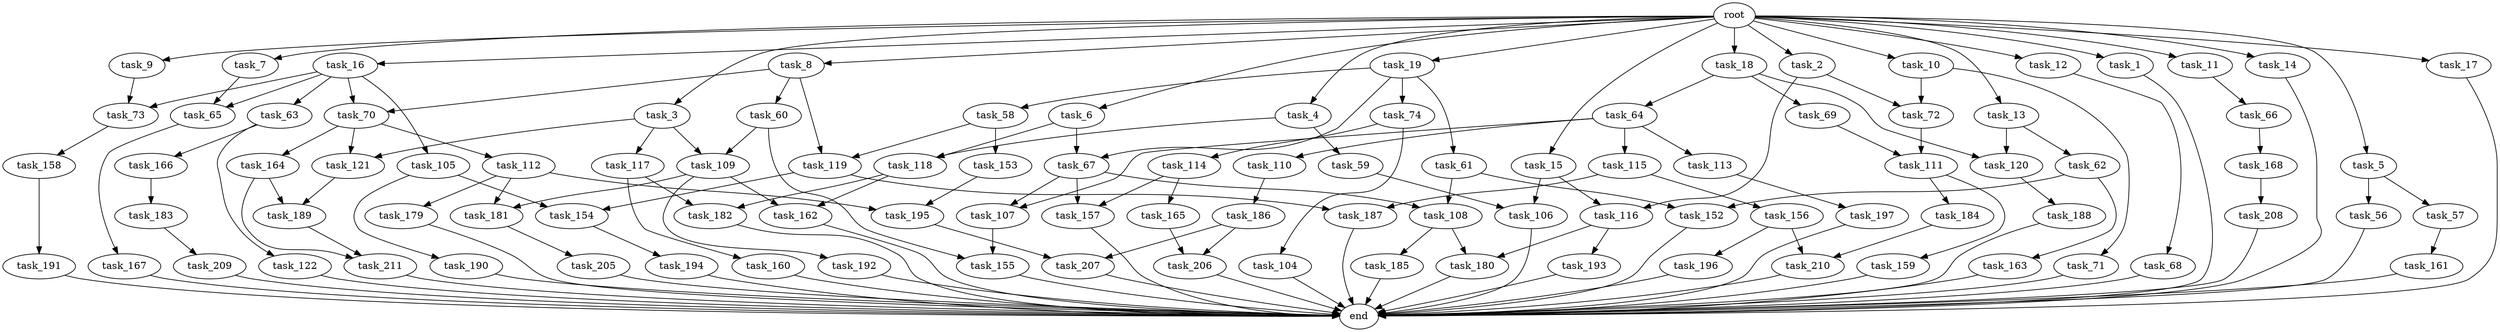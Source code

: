 digraph G {
  task_207 [size="841813590.016000"];
  task_192 [size="420906795.008000"];
  task_16 [size="1.024000"];
  task_57 [size="214748364.800000"];
  task_168 [size="549755813.888000"];
  task_155 [size="996432412.672000"];
  task_158 [size="34359738.368000"];
  task_19 [size="1.024000"];
  task_12 [size="1.024000"];
  task_190 [size="77309411.328000"];
  task_119 [size="1073741824.000000"];
  task_13 [size="1.024000"];
  task_11 [size="1.024000"];
  task_113 [size="309237645.312000"];
  task_68 [size="309237645.312000"];
  task_111 [size="687194767.360000"];
  task_58 [size="214748364.800000"];
  task_117 [size="858993459.200000"];
  task_162 [size="730144440.320000"];
  task_66 [size="137438953.472000"];
  task_62 [size="858993459.200000"];
  task_189 [size="1717986918.400000"];
  task_8 [size="1.024000"];
  task_186 [size="77309411.328000"];
  task_108 [size="523986010.112000"];
  task_156 [size="309237645.312000"];
  task_72 [size="970662608.896000"];
  task_185 [size="858993459.200000"];
  task_63 [size="309237645.312000"];
  task_180 [size="1408749273.088000"];
  root [size="0.000000"];
  task_107 [size="523986010.112000"];
  task_104 [size="137438953.472000"];
  task_7 [size="1.024000"];
  task_74 [size="214748364.800000"];
  task_191 [size="549755813.888000"];
  task_1 [size="1.024000"];
  task_152 [size="730144440.320000"];
  task_106 [size="292057776.128000"];
  task_157 [size="635655159.808000"];
  task_167 [size="695784701.952000"];
  task_184 [size="549755813.888000"];
  task_115 [size="309237645.312000"];
  task_210 [size="1099511627.776000"];
  task_195 [size="498216206.336000"];
  task_209 [size="858993459.200000"];
  task_110 [size="309237645.312000"];
  task_179 [size="420906795.008000"];
  task_4 [size="1.024000"];
  task_182 [size="618475290.624000"];
  task_18 [size="1.024000"];
  task_112 [size="214748364.800000"];
  task_65 [size="858993459.200000"];
  task_69 [size="549755813.888000"];
  task_208 [size="309237645.312000"];
  task_59 [size="695784701.952000"];
  task_188 [size="137438953.472000"];
  task_159 [size="549755813.888000"];
  task_61 [size="214748364.800000"];
  task_73 [size="523986010.112000"];
  task_114 [size="137438953.472000"];
  task_10 [size="1.024000"];
  task_14 [size="1.024000"];
  task_163 [size="420906795.008000"];
  task_6 [size="1.024000"];
  task_187 [size="446676598.784000"];
  task_153 [size="214748364.800000"];
  task_118 [size="1116691496.960000"];
  task_64 [size="549755813.888000"];
  task_121 [size="1073741824.000000"];
  task_15 [size="1.024000"];
  end [size="0.000000"];
  task_164 [size="214748364.800000"];
  task_211 [size="1168231104.512000"];
  task_196 [size="549755813.888000"];
  task_70 [size="1168231104.512000"];
  task_160 [size="309237645.312000"];
  task_193 [size="549755813.888000"];
  task_5 [size="1.024000"];
  task_3 [size="1.024000"];
  task_181 [size="841813590.016000"];
  task_183 [size="695784701.952000"];
  task_71 [size="420906795.008000"];
  task_197 [size="77309411.328000"];
  task_105 [size="309237645.312000"];
  task_194 [size="34359738.368000"];
  task_109 [size="1717986918.400000"];
  task_60 [size="858993459.200000"];
  task_154 [size="214748364.800000"];
  task_9 [size="1.024000"];
  task_120 [size="1408749273.088000"];
  task_2 [size="1.024000"];
  task_166 [size="214748364.800000"];
  task_67 [size="635655159.808000"];
  task_161 [size="309237645.312000"];
  task_17 [size="1.024000"];
  task_122 [size="214748364.800000"];
  task_165 [size="420906795.008000"];
  task_205 [size="77309411.328000"];
  task_116 [size="627065225.216000"];
  task_56 [size="214748364.800000"];
  task_206 [size="1279900254.208000"];

  task_207 -> end [size="1.000000"];
  task_192 -> end [size="1.000000"];
  task_16 -> task_70 [size="301989888.000000"];
  task_16 -> task_73 [size="301989888.000000"];
  task_16 -> task_105 [size="301989888.000000"];
  task_16 -> task_63 [size="301989888.000000"];
  task_16 -> task_65 [size="301989888.000000"];
  task_57 -> task_161 [size="301989888.000000"];
  task_168 -> task_208 [size="301989888.000000"];
  task_155 -> end [size="1.000000"];
  task_158 -> task_191 [size="536870912.000000"];
  task_19 -> task_61 [size="209715200.000000"];
  task_19 -> task_58 [size="209715200.000000"];
  task_19 -> task_67 [size="209715200.000000"];
  task_19 -> task_74 [size="209715200.000000"];
  task_12 -> task_68 [size="301989888.000000"];
  task_190 -> end [size="1.000000"];
  task_119 -> task_187 [size="134217728.000000"];
  task_119 -> task_154 [size="134217728.000000"];
  task_13 -> task_62 [size="838860800.000000"];
  task_13 -> task_120 [size="838860800.000000"];
  task_11 -> task_66 [size="134217728.000000"];
  task_113 -> task_197 [size="75497472.000000"];
  task_68 -> end [size="1.000000"];
  task_111 -> task_159 [size="536870912.000000"];
  task_111 -> task_184 [size="536870912.000000"];
  task_58 -> task_119 [size="209715200.000000"];
  task_58 -> task_153 [size="209715200.000000"];
  task_117 -> task_160 [size="301989888.000000"];
  task_117 -> task_182 [size="301989888.000000"];
  task_162 -> end [size="1.000000"];
  task_66 -> task_168 [size="536870912.000000"];
  task_62 -> task_163 [size="411041792.000000"];
  task_62 -> task_152 [size="411041792.000000"];
  task_189 -> task_211 [size="301989888.000000"];
  task_8 -> task_70 [size="838860800.000000"];
  task_8 -> task_119 [size="838860800.000000"];
  task_8 -> task_60 [size="838860800.000000"];
  task_186 -> task_207 [size="411041792.000000"];
  task_186 -> task_206 [size="411041792.000000"];
  task_108 -> task_185 [size="838860800.000000"];
  task_108 -> task_180 [size="838860800.000000"];
  task_156 -> task_210 [size="536870912.000000"];
  task_156 -> task_196 [size="536870912.000000"];
  task_72 -> task_111 [size="536870912.000000"];
  task_185 -> end [size="1.000000"];
  task_63 -> task_166 [size="209715200.000000"];
  task_63 -> task_122 [size="209715200.000000"];
  task_180 -> end [size="1.000000"];
  root -> task_2 [size="1.000000"];
  root -> task_7 [size="1.000000"];
  root -> task_5 [size="1.000000"];
  root -> task_11 [size="1.000000"];
  root -> task_10 [size="1.000000"];
  root -> task_16 [size="1.000000"];
  root -> task_4 [size="1.000000"];
  root -> task_17 [size="1.000000"];
  root -> task_3 [size="1.000000"];
  root -> task_13 [size="1.000000"];
  root -> task_18 [size="1.000000"];
  root -> task_9 [size="1.000000"];
  root -> task_19 [size="1.000000"];
  root -> task_6 [size="1.000000"];
  root -> task_14 [size="1.000000"];
  root -> task_8 [size="1.000000"];
  root -> task_12 [size="1.000000"];
  root -> task_15 [size="1.000000"];
  root -> task_1 [size="1.000000"];
  task_107 -> task_155 [size="134217728.000000"];
  task_104 -> end [size="1.000000"];
  task_7 -> task_65 [size="536870912.000000"];
  task_74 -> task_114 [size="134217728.000000"];
  task_74 -> task_104 [size="134217728.000000"];
  task_191 -> end [size="1.000000"];
  task_1 -> end [size="1.000000"];
  task_152 -> end [size="1.000000"];
  task_106 -> end [size="1.000000"];
  task_157 -> end [size="1.000000"];
  task_167 -> end [size="1.000000"];
  task_184 -> task_210 [size="536870912.000000"];
  task_115 -> task_187 [size="301989888.000000"];
  task_115 -> task_156 [size="301989888.000000"];
  task_210 -> end [size="1.000000"];
  task_195 -> task_207 [size="411041792.000000"];
  task_209 -> end [size="1.000000"];
  task_110 -> task_186 [size="75497472.000000"];
  task_179 -> end [size="1.000000"];
  task_4 -> task_118 [size="679477248.000000"];
  task_4 -> task_59 [size="679477248.000000"];
  task_182 -> end [size="1.000000"];
  task_18 -> task_120 [size="536870912.000000"];
  task_18 -> task_64 [size="536870912.000000"];
  task_18 -> task_69 [size="536870912.000000"];
  task_112 -> task_179 [size="411041792.000000"];
  task_112 -> task_195 [size="411041792.000000"];
  task_112 -> task_181 [size="411041792.000000"];
  task_65 -> task_167 [size="679477248.000000"];
  task_69 -> task_111 [size="134217728.000000"];
  task_208 -> end [size="1.000000"];
  task_59 -> task_106 [size="209715200.000000"];
  task_188 -> end [size="1.000000"];
  task_159 -> end [size="1.000000"];
  task_61 -> task_108 [size="301989888.000000"];
  task_61 -> task_152 [size="301989888.000000"];
  task_73 -> task_158 [size="33554432.000000"];
  task_114 -> task_157 [size="411041792.000000"];
  task_114 -> task_165 [size="411041792.000000"];
  task_10 -> task_71 [size="411041792.000000"];
  task_10 -> task_72 [size="411041792.000000"];
  task_14 -> end [size="1.000000"];
  task_163 -> end [size="1.000000"];
  task_6 -> task_118 [size="411041792.000000"];
  task_6 -> task_67 [size="411041792.000000"];
  task_187 -> end [size="1.000000"];
  task_153 -> task_195 [size="75497472.000000"];
  task_118 -> task_162 [size="301989888.000000"];
  task_118 -> task_182 [size="301989888.000000"];
  task_64 -> task_113 [size="301989888.000000"];
  task_64 -> task_115 [size="301989888.000000"];
  task_64 -> task_110 [size="301989888.000000"];
  task_64 -> task_107 [size="301989888.000000"];
  task_121 -> task_189 [size="838860800.000000"];
  task_15 -> task_116 [size="75497472.000000"];
  task_15 -> task_106 [size="75497472.000000"];
  task_164 -> task_189 [size="838860800.000000"];
  task_164 -> task_211 [size="838860800.000000"];
  task_211 -> end [size="1.000000"];
  task_196 -> end [size="1.000000"];
  task_70 -> task_164 [size="209715200.000000"];
  task_70 -> task_112 [size="209715200.000000"];
  task_70 -> task_121 [size="209715200.000000"];
  task_160 -> end [size="1.000000"];
  task_193 -> end [size="1.000000"];
  task_5 -> task_56 [size="209715200.000000"];
  task_5 -> task_57 [size="209715200.000000"];
  task_3 -> task_109 [size="838860800.000000"];
  task_3 -> task_121 [size="838860800.000000"];
  task_3 -> task_117 [size="838860800.000000"];
  task_181 -> task_205 [size="75497472.000000"];
  task_183 -> task_209 [size="838860800.000000"];
  task_71 -> end [size="1.000000"];
  task_197 -> end [size="1.000000"];
  task_105 -> task_154 [size="75497472.000000"];
  task_105 -> task_190 [size="75497472.000000"];
  task_194 -> end [size="1.000000"];
  task_109 -> task_162 [size="411041792.000000"];
  task_109 -> task_192 [size="411041792.000000"];
  task_109 -> task_181 [size="411041792.000000"];
  task_60 -> task_155 [size="838860800.000000"];
  task_60 -> task_109 [size="838860800.000000"];
  task_154 -> task_194 [size="33554432.000000"];
  task_9 -> task_73 [size="209715200.000000"];
  task_120 -> task_188 [size="134217728.000000"];
  task_2 -> task_116 [size="536870912.000000"];
  task_2 -> task_72 [size="536870912.000000"];
  task_166 -> task_183 [size="679477248.000000"];
  task_67 -> task_108 [size="209715200.000000"];
  task_67 -> task_157 [size="209715200.000000"];
  task_67 -> task_107 [size="209715200.000000"];
  task_161 -> end [size="1.000000"];
  task_17 -> end [size="1.000000"];
  task_122 -> end [size="1.000000"];
  task_165 -> task_206 [size="838860800.000000"];
  task_205 -> end [size="1.000000"];
  task_116 -> task_193 [size="536870912.000000"];
  task_116 -> task_180 [size="536870912.000000"];
  task_56 -> end [size="1.000000"];
  task_206 -> end [size="1.000000"];
}

